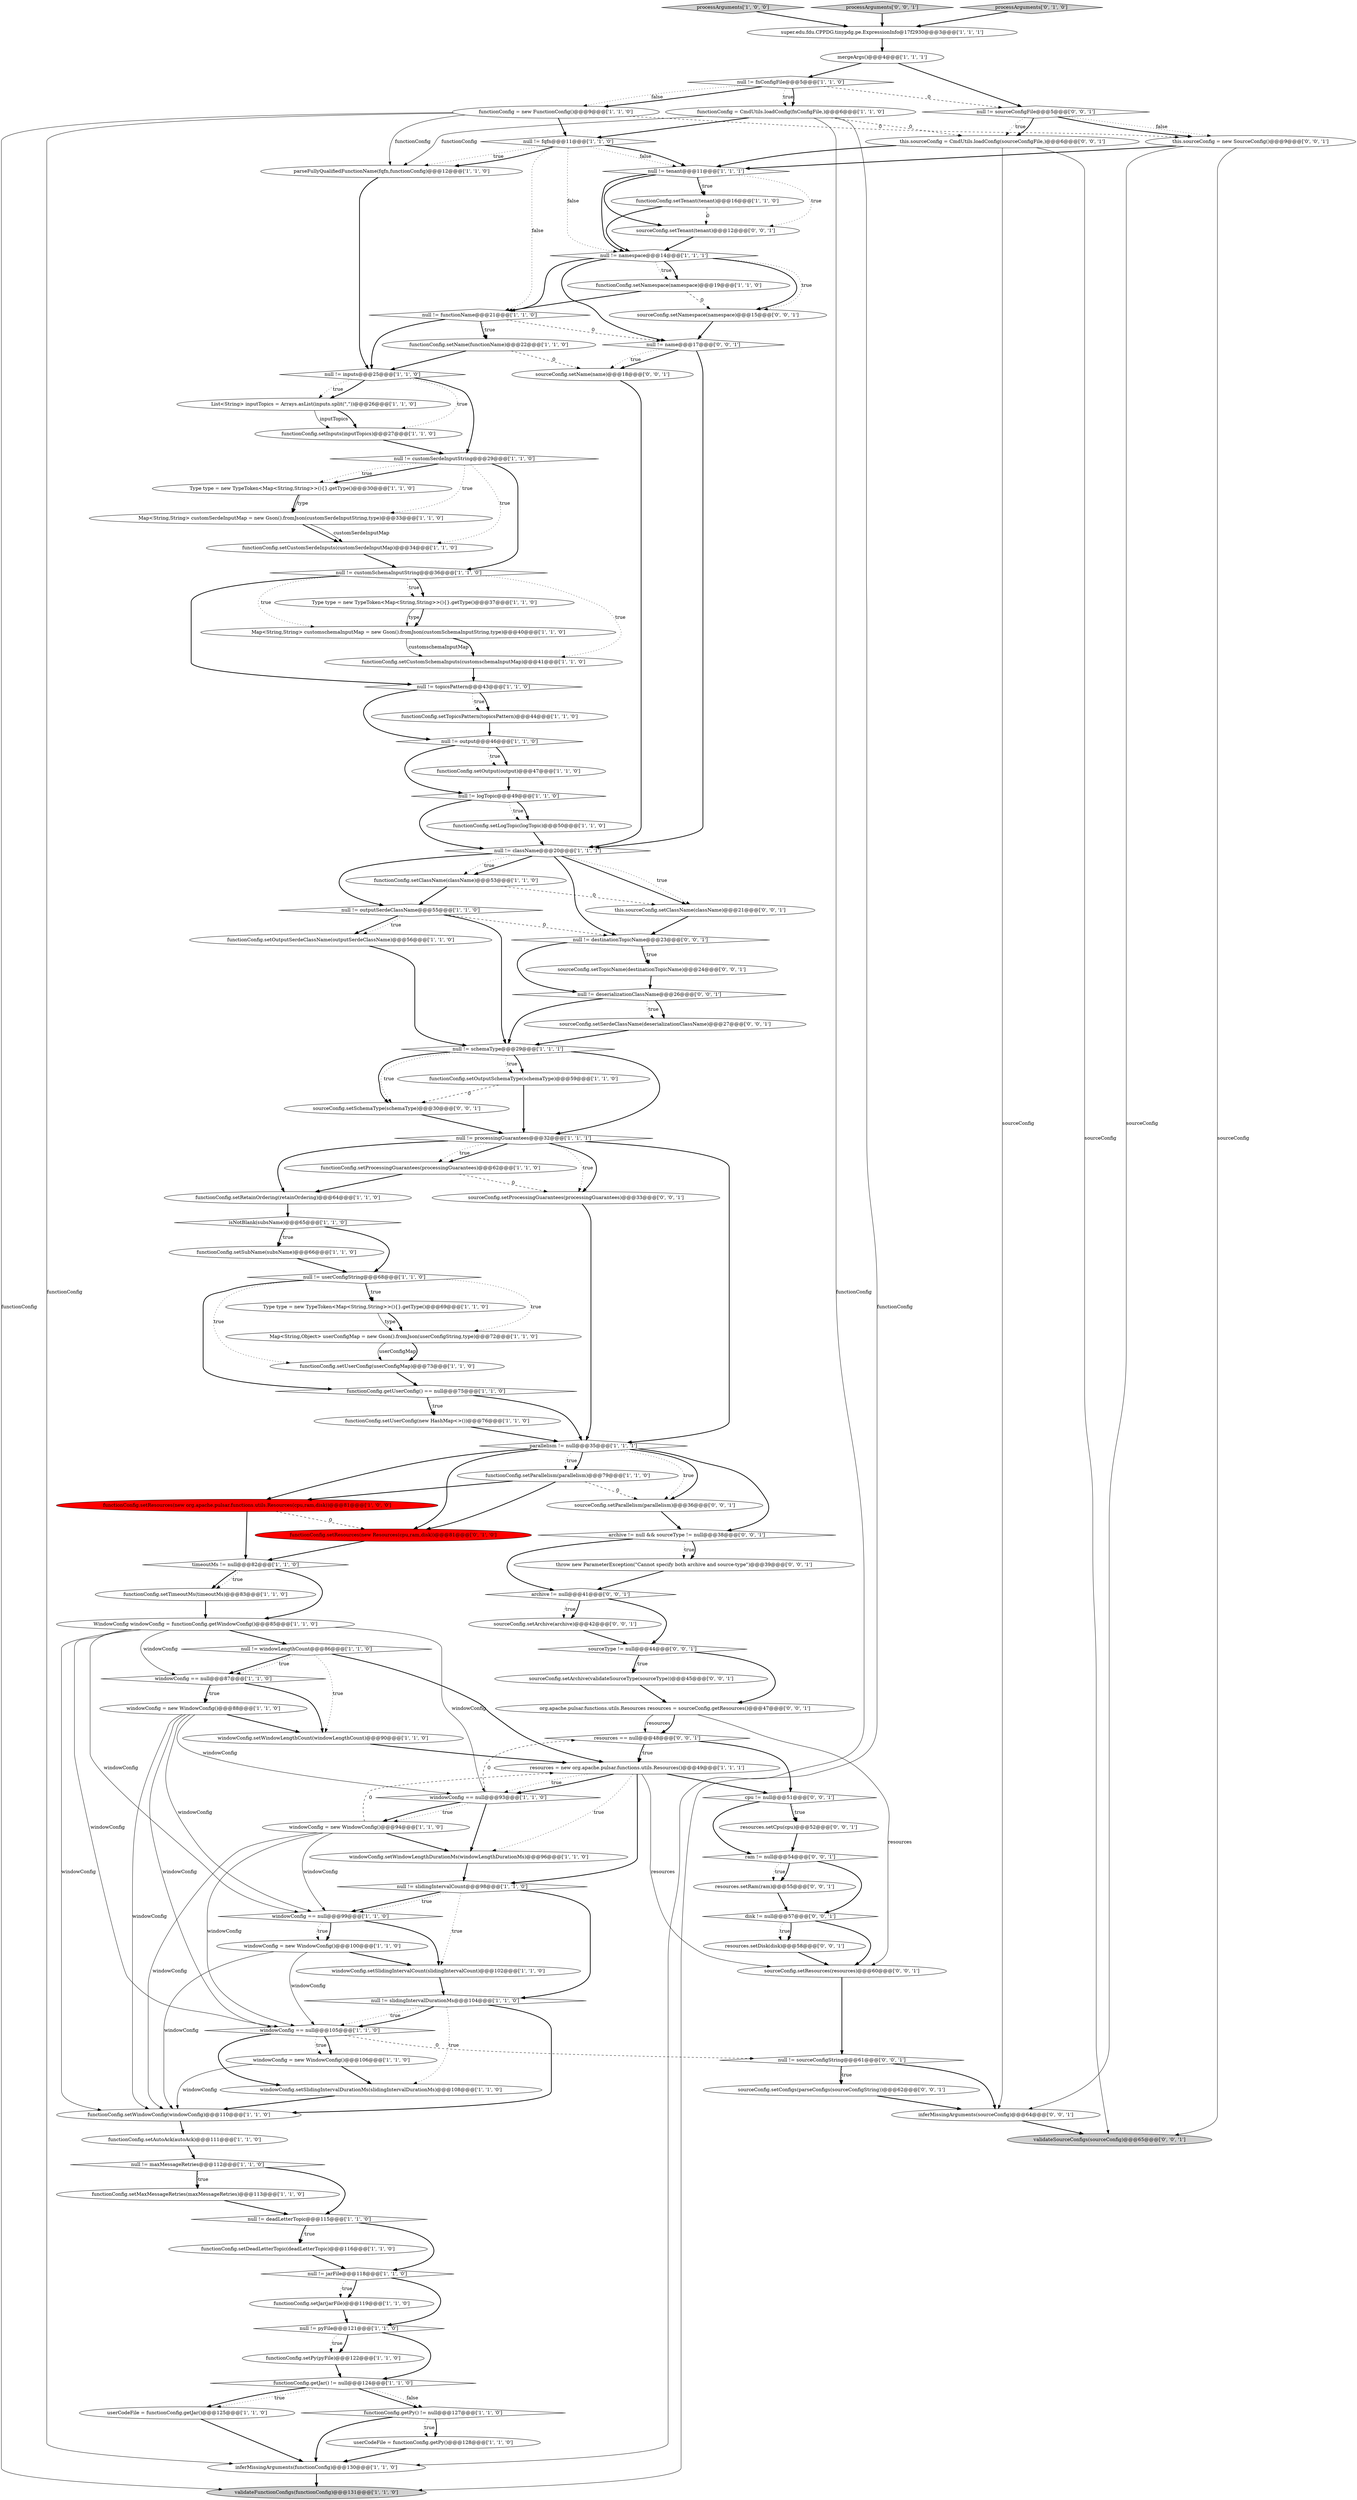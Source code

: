 digraph {
11 [style = filled, label = "functionConfig.getPy() != null@@@127@@@['1', '1', '0']", fillcolor = white, shape = diamond image = "AAA0AAABBB1BBB"];
122 [style = filled, label = "org.apache.pulsar.functions.utils.Resources resources = sourceConfig.getResources()@@@47@@@['0', '0', '1']", fillcolor = white, shape = ellipse image = "AAA0AAABBB3BBB"];
53 [style = filled, label = "super.edu.fdu.CPPDG.tinypdg.pe.ExpressionInfo@17f2930@@@3@@@['1', '1', '1']", fillcolor = white, shape = ellipse image = "AAA0AAABBB1BBB"];
93 [style = filled, label = "sourceConfig.setSchemaType(schemaType)@@@30@@@['0', '0', '1']", fillcolor = white, shape = ellipse image = "AAA0AAABBB3BBB"];
104 [style = filled, label = "resources.setRam(ram)@@@55@@@['0', '0', '1']", fillcolor = white, shape = ellipse image = "AAA0AAABBB3BBB"];
14 [style = filled, label = "processArguments['1', '0', '0']", fillcolor = lightgray, shape = diamond image = "AAA0AAABBB1BBB"];
22 [style = filled, label = "functionConfig.setOutput(output)@@@47@@@['1', '1', '0']", fillcolor = white, shape = ellipse image = "AAA0AAABBB1BBB"];
115 [style = filled, label = "disk != null@@@57@@@['0', '0', '1']", fillcolor = white, shape = diamond image = "AAA0AAABBB3BBB"];
105 [style = filled, label = "resources == null@@@48@@@['0', '0', '1']", fillcolor = white, shape = diamond image = "AAA0AAABBB3BBB"];
85 [style = filled, label = "resources = new org.apache.pulsar.functions.utils.Resources()@@@49@@@['1', '1', '1']", fillcolor = white, shape = ellipse image = "AAA0AAABBB1BBB"];
91 [style = filled, label = "processArguments['0', '0', '1']", fillcolor = lightgray, shape = diamond image = "AAA0AAABBB3BBB"];
47 [style = filled, label = "Type type = new TypeToken<Map<String,String>>(){}.getType()@@@30@@@['1', '1', '0']", fillcolor = white, shape = ellipse image = "AAA0AAABBB1BBB"];
71 [style = filled, label = "windowConfig == null@@@99@@@['1', '1', '0']", fillcolor = white, shape = diamond image = "AAA0AAABBB1BBB"];
97 [style = filled, label = "sourceConfig.setParallelism(parallelism)@@@36@@@['0', '0', '1']", fillcolor = white, shape = ellipse image = "AAA0AAABBB3BBB"];
55 [style = filled, label = "windowConfig == null@@@105@@@['1', '1', '0']", fillcolor = white, shape = diamond image = "AAA0AAABBB1BBB"];
90 [style = filled, label = "null != sourceConfigString@@@61@@@['0', '0', '1']", fillcolor = white, shape = diamond image = "AAA0AAABBB3BBB"];
26 [style = filled, label = "windowConfig.setWindowLengthDurationMs(windowLengthDurationMs)@@@96@@@['1', '1', '0']", fillcolor = white, shape = ellipse image = "AAA0AAABBB1BBB"];
75 [style = filled, label = "null != fqfn@@@11@@@['1', '1', '0']", fillcolor = white, shape = diamond image = "AAA0AAABBB1BBB"];
50 [style = filled, label = "null != namespace@@@14@@@['1', '1', '1']", fillcolor = white, shape = diamond image = "AAA0AAABBB1BBB"];
12 [style = filled, label = "windowConfig = new WindowConfig()@@@106@@@['1', '1', '0']", fillcolor = white, shape = ellipse image = "AAA0AAABBB1BBB"];
0 [style = filled, label = "timeoutMs != null@@@82@@@['1', '1', '0']", fillcolor = white, shape = diamond image = "AAA0AAABBB1BBB"];
18 [style = filled, label = "functionConfig.setUserConfig(userConfigMap)@@@73@@@['1', '1', '0']", fillcolor = white, shape = ellipse image = "AAA0AAABBB1BBB"];
101 [style = filled, label = "sourceConfig.setArchive(validateSourceType(sourceType))@@@45@@@['0', '0', '1']", fillcolor = white, shape = ellipse image = "AAA0AAABBB3BBB"];
44 [style = filled, label = "functionConfig.setOutputSchemaType(schemaType)@@@59@@@['1', '1', '0']", fillcolor = white, shape = ellipse image = "AAA0AAABBB1BBB"];
51 [style = filled, label = "null != inputs@@@25@@@['1', '1', '0']", fillcolor = white, shape = diamond image = "AAA0AAABBB1BBB"];
58 [style = filled, label = "mergeArgs()@@@4@@@['1', '1', '1']", fillcolor = white, shape = ellipse image = "AAA0AAABBB1BBB"];
83 [style = filled, label = "functionConfig.setUserConfig(new HashMap<>())@@@76@@@['1', '1', '0']", fillcolor = white, shape = ellipse image = "AAA0AAABBB1BBB"];
29 [style = filled, label = "inferMissingArguments(functionConfig)@@@130@@@['1', '1', '0']", fillcolor = white, shape = ellipse image = "AAA0AAABBB1BBB"];
102 [style = filled, label = "archive != null@@@41@@@['0', '0', '1']", fillcolor = white, shape = diamond image = "AAA0AAABBB3BBB"];
81 [style = filled, label = "functionConfig.setRetainOrdering(retainOrdering)@@@64@@@['1', '1', '0']", fillcolor = white, shape = ellipse image = "AAA0AAABBB1BBB"];
117 [style = filled, label = "cpu != null@@@51@@@['0', '0', '1']", fillcolor = white, shape = diamond image = "AAA0AAABBB3BBB"];
17 [style = filled, label = "userCodeFile = functionConfig.getPy()@@@128@@@['1', '1', '0']", fillcolor = white, shape = ellipse image = "AAA0AAABBB1BBB"];
111 [style = filled, label = "null != sourceConfigFile@@@5@@@['0', '0', '1']", fillcolor = white, shape = diamond image = "AAA0AAABBB3BBB"];
2 [style = filled, label = "functionConfig.setResources(new org.apache.pulsar.functions.utils.Resources(cpu,ram,disk))@@@81@@@['1', '0', '0']", fillcolor = red, shape = ellipse image = "AAA1AAABBB1BBB"];
114 [style = filled, label = "validateSourceConfigs(sourceConfig)@@@65@@@['0', '0', '1']", fillcolor = lightgray, shape = ellipse image = "AAA0AAABBB3BBB"];
79 [style = filled, label = "Type type = new TypeToken<Map<String,String>>(){}.getType()@@@37@@@['1', '1', '0']", fillcolor = white, shape = ellipse image = "AAA0AAABBB1BBB"];
113 [style = filled, label = "null != name@@@17@@@['0', '0', '1']", fillcolor = white, shape = diamond image = "AAA0AAABBB3BBB"];
65 [style = filled, label = "functionConfig.setDeadLetterTopic(deadLetterTopic)@@@116@@@['1', '1', '0']", fillcolor = white, shape = ellipse image = "AAA0AAABBB1BBB"];
20 [style = filled, label = "functionConfig = new FunctionConfig()@@@9@@@['1', '1', '0']", fillcolor = white, shape = ellipse image = "AAA0AAABBB1BBB"];
80 [style = filled, label = "functionConfig.setJar(jarFile)@@@119@@@['1', '1', '0']", fillcolor = white, shape = ellipse image = "AAA0AAABBB1BBB"];
6 [style = filled, label = "null != className@@@20@@@['1', '1', '1']", fillcolor = white, shape = diamond image = "AAA0AAABBB1BBB"];
88 [style = filled, label = "null != destinationTopicName@@@23@@@['0', '0', '1']", fillcolor = white, shape = diamond image = "AAA0AAABBB3BBB"];
92 [style = filled, label = "sourceConfig.setConfigs(parseConfigs(sourceConfigString))@@@62@@@['0', '0', '1']", fillcolor = white, shape = ellipse image = "AAA0AAABBB3BBB"];
73 [style = filled, label = "null != pyFile@@@121@@@['1', '1', '0']", fillcolor = white, shape = diamond image = "AAA0AAABBB1BBB"];
41 [style = filled, label = "functionConfig.setOutputSerdeClassName(outputSerdeClassName)@@@56@@@['1', '1', '0']", fillcolor = white, shape = ellipse image = "AAA0AAABBB1BBB"];
120 [style = filled, label = "sourceConfig.setSerdeClassName(deserializationClassName)@@@27@@@['0', '0', '1']", fillcolor = white, shape = ellipse image = "AAA0AAABBB3BBB"];
42 [style = filled, label = "WindowConfig windowConfig = functionConfig.getWindowConfig()@@@85@@@['1', '1', '0']", fillcolor = white, shape = ellipse image = "AAA0AAABBB1BBB"];
30 [style = filled, label = "Map<String,String> customschemaInputMap = new Gson().fromJson(customSchemaInputString,type)@@@40@@@['1', '1', '0']", fillcolor = white, shape = ellipse image = "AAA0AAABBB1BBB"];
60 [style = filled, label = "null != output@@@46@@@['1', '1', '0']", fillcolor = white, shape = diamond image = "AAA0AAABBB1BBB"];
61 [style = filled, label = "windowConfig == null@@@87@@@['1', '1', '0']", fillcolor = white, shape = diamond image = "AAA0AAABBB1BBB"];
46 [style = filled, label = "functionConfig.setTimeoutMs(timeoutMs)@@@83@@@['1', '1', '0']", fillcolor = white, shape = ellipse image = "AAA0AAABBB1BBB"];
67 [style = filled, label = "null != jarFile@@@118@@@['1', '1', '0']", fillcolor = white, shape = diamond image = "AAA0AAABBB1BBB"];
87 [style = filled, label = "processArguments['0', '1', '0']", fillcolor = lightgray, shape = diamond image = "AAA0AAABBB2BBB"];
19 [style = filled, label = "functionConfig.getUserConfig() == null@@@75@@@['1', '1', '0']", fillcolor = white, shape = diamond image = "AAA0AAABBB1BBB"];
7 [style = filled, label = "windowConfig.setSlidingIntervalDurationMs(slidingIntervalDurationMs)@@@108@@@['1', '1', '0']", fillcolor = white, shape = ellipse image = "AAA0AAABBB1BBB"];
57 [style = filled, label = "functionConfig.setParallelism(parallelism)@@@79@@@['1', '1', '0']", fillcolor = white, shape = ellipse image = "AAA0AAABBB1BBB"];
59 [style = filled, label = "Map<String,Object> userConfigMap = new Gson().fromJson(userConfigString,type)@@@72@@@['1', '1', '0']", fillcolor = white, shape = ellipse image = "AAA0AAABBB1BBB"];
21 [style = filled, label = "null != functionName@@@21@@@['1', '1', '0']", fillcolor = white, shape = diamond image = "AAA0AAABBB1BBB"];
56 [style = filled, label = "functionConfig.setCustomSchemaInputs(customschemaInputMap)@@@41@@@['1', '1', '0']", fillcolor = white, shape = ellipse image = "AAA0AAABBB1BBB"];
33 [style = filled, label = "windowConfig.setSlidingIntervalCount(slidingIntervalCount)@@@102@@@['1', '1', '0']", fillcolor = white, shape = ellipse image = "AAA0AAABBB1BBB"];
70 [style = filled, label = "windowConfig = new WindowConfig()@@@88@@@['1', '1', '0']", fillcolor = white, shape = ellipse image = "AAA0AAABBB1BBB"];
94 [style = filled, label = "inferMissingArguments(sourceConfig)@@@64@@@['0', '0', '1']", fillcolor = white, shape = ellipse image = "AAA0AAABBB3BBB"];
121 [style = filled, label = "archive != null && sourceType != null@@@38@@@['0', '0', '1']", fillcolor = white, shape = diamond image = "AAA0AAABBB3BBB"];
99 [style = filled, label = "resources.setDisk(disk)@@@58@@@['0', '0', '1']", fillcolor = white, shape = ellipse image = "AAA0AAABBB3BBB"];
118 [style = filled, label = "this.sourceConfig = CmdUtils.loadConfig(sourceConfigFile,)@@@6@@@['0', '0', '1']", fillcolor = white, shape = ellipse image = "AAA0AAABBB3BBB"];
106 [style = filled, label = "null != deserializationClassName@@@26@@@['0', '0', '1']", fillcolor = white, shape = diamond image = "AAA0AAABBB3BBB"];
78 [style = filled, label = "functionConfig.getJar() != null@@@124@@@['1', '1', '0']", fillcolor = white, shape = diamond image = "AAA0AAABBB1BBB"];
76 [style = filled, label = "parallelism != null@@@35@@@['1', '1', '1']", fillcolor = white, shape = diamond image = "AAA0AAABBB1BBB"];
82 [style = filled, label = "null != logTopic@@@49@@@['1', '1', '0']", fillcolor = white, shape = diamond image = "AAA0AAABBB1BBB"];
109 [style = filled, label = "sourceConfig.setName(name)@@@18@@@['0', '0', '1']", fillcolor = white, shape = ellipse image = "AAA0AAABBB3BBB"];
110 [style = filled, label = "sourceConfig.setArchive(archive)@@@42@@@['0', '0', '1']", fillcolor = white, shape = ellipse image = "AAA0AAABBB3BBB"];
27 [style = filled, label = "functionConfig.setClassName(className)@@@53@@@['1', '1', '0']", fillcolor = white, shape = ellipse image = "AAA0AAABBB1BBB"];
35 [style = filled, label = "functionConfig.setMaxMessageRetries(maxMessageRetries)@@@113@@@['1', '1', '0']", fillcolor = white, shape = ellipse image = "AAA0AAABBB1BBB"];
8 [style = filled, label = "functionConfig.setInputs(inputTopics)@@@27@@@['1', '1', '0']", fillcolor = white, shape = ellipse image = "AAA0AAABBB1BBB"];
39 [style = filled, label = "null != processingGuarantees@@@32@@@['1', '1', '1']", fillcolor = white, shape = diamond image = "AAA0AAABBB1BBB"];
1 [style = filled, label = "parseFullyQualifiedFunctionName(fqfn,functionConfig)@@@12@@@['1', '1', '0']", fillcolor = white, shape = ellipse image = "AAA0AAABBB1BBB"];
25 [style = filled, label = "functionConfig = CmdUtils.loadConfig(fnConfigFile,)@@@6@@@['1', '1', '0']", fillcolor = white, shape = ellipse image = "AAA0AAABBB1BBB"];
23 [style = filled, label = "windowConfig.setWindowLengthCount(windowLengthCount)@@@90@@@['1', '1', '0']", fillcolor = white, shape = ellipse image = "AAA0AAABBB1BBB"];
68 [style = filled, label = "null != schemaType@@@29@@@['1', '1', '1']", fillcolor = white, shape = diamond image = "AAA0AAABBB1BBB"];
37 [style = filled, label = "null != deadLetterTopic@@@115@@@['1', '1', '0']", fillcolor = white, shape = diamond image = "AAA0AAABBB1BBB"];
108 [style = filled, label = "sourceType != null@@@44@@@['0', '0', '1']", fillcolor = white, shape = diamond image = "AAA0AAABBB3BBB"];
107 [style = filled, label = "sourceConfig.setTenant(tenant)@@@12@@@['0', '0', '1']", fillcolor = white, shape = ellipse image = "AAA0AAABBB3BBB"];
119 [style = filled, label = "resources.setCpu(cpu)@@@52@@@['0', '0', '1']", fillcolor = white, shape = ellipse image = "AAA0AAABBB3BBB"];
64 [style = filled, label = "null != slidingIntervalDurationMs@@@104@@@['1', '1', '0']", fillcolor = white, shape = diamond image = "AAA0AAABBB1BBB"];
40 [style = filled, label = "functionConfig.setAutoAck(autoAck)@@@111@@@['1', '1', '0']", fillcolor = white, shape = ellipse image = "AAA0AAABBB1BBB"];
5 [style = filled, label = "functionConfig.setSubName(subsName)@@@66@@@['1', '1', '0']", fillcolor = white, shape = ellipse image = "AAA0AAABBB1BBB"];
38 [style = filled, label = "null != customSchemaInputString@@@36@@@['1', '1', '0']", fillcolor = white, shape = diamond image = "AAA0AAABBB1BBB"];
77 [style = filled, label = "functionConfig.setWindowConfig(windowConfig)@@@110@@@['1', '1', '0']", fillcolor = white, shape = ellipse image = "AAA0AAABBB1BBB"];
3 [style = filled, label = "windowConfig = new WindowConfig()@@@100@@@['1', '1', '0']", fillcolor = white, shape = ellipse image = "AAA0AAABBB1BBB"];
16 [style = filled, label = "null != userConfigString@@@68@@@['1', '1', '0']", fillcolor = white, shape = diamond image = "AAA0AAABBB1BBB"];
100 [style = filled, label = "this.sourceConfig = new SourceConfig()@@@9@@@['0', '0', '1']", fillcolor = white, shape = ellipse image = "AAA0AAABBB3BBB"];
15 [style = filled, label = "functionConfig.setName(functionName)@@@22@@@['1', '1', '0']", fillcolor = white, shape = ellipse image = "AAA0AAABBB1BBB"];
31 [style = filled, label = "null != topicsPattern@@@43@@@['1', '1', '0']", fillcolor = white, shape = diamond image = "AAA0AAABBB1BBB"];
10 [style = filled, label = "functionConfig.setTopicsPattern(topicsPattern)@@@44@@@['1', '1', '0']", fillcolor = white, shape = ellipse image = "AAA0AAABBB1BBB"];
28 [style = filled, label = "userCodeFile = functionConfig.getJar()@@@125@@@['1', '1', '0']", fillcolor = white, shape = ellipse image = "AAA0AAABBB1BBB"];
95 [style = filled, label = "sourceConfig.setTopicName(destinationTopicName)@@@24@@@['0', '0', '1']", fillcolor = white, shape = ellipse image = "AAA0AAABBB3BBB"];
13 [style = filled, label = "null != tenant@@@11@@@['1', '1', '1']", fillcolor = white, shape = diamond image = "AAA0AAABBB1BBB"];
89 [style = filled, label = "sourceConfig.setResources(resources)@@@60@@@['0', '0', '1']", fillcolor = white, shape = ellipse image = "AAA0AAABBB3BBB"];
112 [style = filled, label = "throw new ParameterException(\"Cannot specify both archive and source-type\")@@@39@@@['0', '0', '1']", fillcolor = white, shape = ellipse image = "AAA0AAABBB3BBB"];
116 [style = filled, label = "sourceConfig.setNamespace(namespace)@@@15@@@['0', '0', '1']", fillcolor = white, shape = ellipse image = "AAA0AAABBB3BBB"];
45 [style = filled, label = "Type type = new TypeToken<Map<String,String>>(){}.getType()@@@69@@@['1', '1', '0']", fillcolor = white, shape = ellipse image = "AAA0AAABBB1BBB"];
84 [style = filled, label = "functionConfig.setCustomSerdeInputs(customSerdeInputMap)@@@34@@@['1', '1', '0']", fillcolor = white, shape = ellipse image = "AAA0AAABBB1BBB"];
54 [style = filled, label = "isNotBlank(subsName)@@@65@@@['1', '1', '0']", fillcolor = white, shape = diamond image = "AAA0AAABBB1BBB"];
48 [style = filled, label = "null != outputSerdeClassName@@@55@@@['1', '1', '0']", fillcolor = white, shape = diamond image = "AAA0AAABBB1BBB"];
98 [style = filled, label = "ram != null@@@54@@@['0', '0', '1']", fillcolor = white, shape = diamond image = "AAA0AAABBB3BBB"];
34 [style = filled, label = "functionConfig.setTenant(tenant)@@@16@@@['1', '1', '0']", fillcolor = white, shape = ellipse image = "AAA0AAABBB1BBB"];
36 [style = filled, label = "functionConfig.setLogTopic(logTopic)@@@50@@@['1', '1', '0']", fillcolor = white, shape = ellipse image = "AAA0AAABBB1BBB"];
9 [style = filled, label = "validateFunctionConfigs(functionConfig)@@@131@@@['1', '1', '0']", fillcolor = lightgray, shape = ellipse image = "AAA0AAABBB1BBB"];
69 [style = filled, label = "windowConfig = new WindowConfig()@@@94@@@['1', '1', '0']", fillcolor = white, shape = ellipse image = "AAA0AAABBB1BBB"];
66 [style = filled, label = "functionConfig.setPy(pyFile)@@@122@@@['1', '1', '0']", fillcolor = white, shape = ellipse image = "AAA0AAABBB1BBB"];
103 [style = filled, label = "this.sourceConfig.setClassName(className)@@@21@@@['0', '0', '1']", fillcolor = white, shape = ellipse image = "AAA0AAABBB3BBB"];
96 [style = filled, label = "sourceConfig.setProcessingGuarantees(processingGuarantees)@@@33@@@['0', '0', '1']", fillcolor = white, shape = ellipse image = "AAA0AAABBB3BBB"];
52 [style = filled, label = "null != maxMessageRetries@@@112@@@['1', '1', '0']", fillcolor = white, shape = diamond image = "AAA0AAABBB1BBB"];
74 [style = filled, label = "functionConfig.setNamespace(namespace)@@@19@@@['1', '1', '0']", fillcolor = white, shape = ellipse image = "AAA0AAABBB1BBB"];
4 [style = filled, label = "null != slidingIntervalCount@@@98@@@['1', '1', '0']", fillcolor = white, shape = diamond image = "AAA0AAABBB1BBB"];
62 [style = filled, label = "windowConfig == null@@@93@@@['1', '1', '0']", fillcolor = white, shape = diamond image = "AAA0AAABBB1BBB"];
72 [style = filled, label = "functionConfig.setProcessingGuarantees(processingGuarantees)@@@62@@@['1', '1', '0']", fillcolor = white, shape = ellipse image = "AAA0AAABBB1BBB"];
86 [style = filled, label = "functionConfig.setResources(new Resources(cpu,ram,disk))@@@81@@@['0', '1', '0']", fillcolor = red, shape = ellipse image = "AAA1AAABBB2BBB"];
32 [style = filled, label = "Map<String,String> customSerdeInputMap = new Gson().fromJson(customSerdeInputString,type)@@@33@@@['1', '1', '0']", fillcolor = white, shape = ellipse image = "AAA0AAABBB1BBB"];
24 [style = filled, label = "null != fnConfigFile@@@5@@@['1', '1', '0']", fillcolor = white, shape = diamond image = "AAA0AAABBB1BBB"];
49 [style = filled, label = "null != windowLengthCount@@@86@@@['1', '1', '0']", fillcolor = white, shape = diamond image = "AAA0AAABBB1BBB"];
63 [style = filled, label = "List<String> inputTopics = Arrays.asList(inputs.split(\",\"))@@@26@@@['1', '1', '0']", fillcolor = white, shape = ellipse image = "AAA0AAABBB1BBB"];
43 [style = filled, label = "null != customSerdeInputString@@@29@@@['1', '1', '0']", fillcolor = white, shape = diamond image = "AAA0AAABBB1BBB"];
106->120 [style = bold, label=""];
93->39 [style = bold, label=""];
118->94 [style = solid, label="sourceConfig"];
65->67 [style = bold, label=""];
21->51 [style = bold, label=""];
105->85 [style = bold, label=""];
21->15 [style = dotted, label="true"];
24->25 [style = dotted, label="true"];
0->46 [style = bold, label=""];
85->117 [style = bold, label=""];
78->28 [style = dotted, label="true"];
102->108 [style = bold, label=""];
47->32 [style = solid, label="type"];
19->83 [style = dotted, label="true"];
21->15 [style = bold, label=""];
42->55 [style = solid, label="windowConfig"];
115->99 [style = dotted, label="true"];
3->77 [style = solid, label="windowConfig"];
60->22 [style = bold, label=""];
53->58 [style = bold, label=""];
11->29 [style = bold, label=""];
59->18 [style = solid, label="userConfigMap"];
70->55 [style = solid, label="windowConfig"];
38->31 [style = bold, label=""];
58->111 [style = bold, label=""];
64->77 [style = bold, label=""];
60->22 [style = dotted, label="true"];
34->50 [style = bold, label=""];
74->21 [style = bold, label=""];
61->70 [style = dotted, label="true"];
22->82 [style = bold, label=""];
4->33 [style = dotted, label="true"];
12->7 [style = bold, label=""];
45->59 [style = solid, label="type"];
50->74 [style = dotted, label="true"];
54->5 [style = dotted, label="true"];
50->116 [style = bold, label=""];
107->50 [style = bold, label=""];
82->36 [style = dotted, label="true"];
67->80 [style = dotted, label="true"];
20->29 [style = solid, label="functionConfig"];
85->4 [style = bold, label=""];
55->90 [style = dashed, label="0"];
115->99 [style = bold, label=""];
57->86 [style = bold, label=""];
113->109 [style = bold, label=""];
54->16 [style = bold, label=""];
20->9 [style = solid, label="functionConfig"];
35->37 [style = bold, label=""];
90->92 [style = dotted, label="true"];
84->38 [style = bold, label=""];
71->33 [style = bold, label=""];
98->115 [style = bold, label=""];
42->62 [style = solid, label="windowConfig"];
31->60 [style = bold, label=""];
88->95 [style = bold, label=""];
21->113 [style = dashed, label="0"];
96->76 [style = bold, label=""];
117->119 [style = bold, label=""];
69->26 [style = bold, label=""];
25->75 [style = bold, label=""];
88->106 [style = bold, label=""];
117->119 [style = dotted, label="true"];
73->66 [style = bold, label=""];
111->118 [style = dotted, label="true"];
54->5 [style = bold, label=""];
4->64 [style = bold, label=""];
95->106 [style = bold, label=""];
91->53 [style = bold, label=""];
118->13 [style = bold, label=""];
86->0 [style = bold, label=""];
55->12 [style = bold, label=""];
116->113 [style = bold, label=""];
52->35 [style = bold, label=""];
94->114 [style = bold, label=""];
25->29 [style = solid, label="functionConfig"];
38->79 [style = dotted, label="true"];
36->6 [style = bold, label=""];
46->42 [style = bold, label=""];
13->34 [style = bold, label=""];
0->46 [style = dotted, label="true"];
87->53 [style = bold, label=""];
39->96 [style = dotted, label="true"];
4->71 [style = bold, label=""];
24->111 [style = dashed, label="0"];
48->41 [style = bold, label=""];
111->100 [style = dotted, label="false"];
38->79 [style = bold, label=""];
15->109 [style = dashed, label="0"];
68->39 [style = bold, label=""];
77->40 [style = bold, label=""];
27->103 [style = dashed, label="0"];
40->52 [style = bold, label=""];
16->45 [style = bold, label=""];
66->78 [style = bold, label=""];
104->115 [style = bold, label=""];
73->66 [style = dotted, label="true"];
52->37 [style = bold, label=""];
55->12 [style = dotted, label="true"];
79->30 [style = solid, label="type"];
0->42 [style = bold, label=""];
23->85 [style = bold, label=""];
6->103 [style = bold, label=""];
39->81 [style = bold, label=""];
45->59 [style = bold, label=""];
18->19 [style = bold, label=""];
111->100 [style = bold, label=""];
98->104 [style = dotted, label="true"];
79->30 [style = bold, label=""];
3->33 [style = bold, label=""];
43->32 [style = dotted, label="true"];
121->112 [style = dotted, label="true"];
67->73 [style = bold, label=""];
16->19 [style = bold, label=""];
105->117 [style = bold, label=""];
26->4 [style = bold, label=""];
31->10 [style = dotted, label="true"];
69->77 [style = solid, label="windowConfig"];
48->88 [style = dashed, label="0"];
76->2 [style = bold, label=""];
20->75 [style = bold, label=""];
100->13 [style = bold, label=""];
12->77 [style = solid, label="windowConfig"];
69->85 [style = dashed, label="0"];
24->20 [style = bold, label=""];
39->72 [style = bold, label=""];
50->116 [style = dotted, label="true"];
68->93 [style = dotted, label="true"];
43->47 [style = bold, label=""];
78->11 [style = bold, label=""];
64->7 [style = dotted, label="true"];
76->86 [style = bold, label=""];
55->7 [style = bold, label=""];
1->51 [style = bold, label=""];
49->85 [style = bold, label=""];
85->62 [style = dotted, label="true"];
73->78 [style = bold, label=""];
59->18 [style = bold, label=""];
62->105 [style = dashed, label="0"];
30->56 [style = solid, label="customschemaInputMap"];
11->17 [style = bold, label=""];
113->109 [style = dotted, label="true"];
106->120 [style = dotted, label="true"];
62->26 [style = bold, label=""];
61->70 [style = bold, label=""];
113->6 [style = bold, label=""];
101->122 [style = bold, label=""];
43->47 [style = dotted, label="true"];
102->110 [style = dotted, label="true"];
63->8 [style = solid, label="inputTopics"];
42->77 [style = solid, label="windowConfig"];
57->2 [style = bold, label=""];
48->41 [style = dotted, label="true"];
85->89 [style = solid, label="resources"];
51->63 [style = bold, label=""];
6->48 [style = bold, label=""];
51->63 [style = dotted, label="true"];
13->34 [style = dotted, label="true"];
90->92 [style = bold, label=""];
10->60 [style = bold, label=""];
19->76 [style = bold, label=""];
43->84 [style = dotted, label="true"];
28->29 [style = bold, label=""];
16->18 [style = dotted, label="true"];
64->55 [style = dotted, label="true"];
67->80 [style = bold, label=""];
25->118 [style = dashed, label="0"];
71->3 [style = bold, label=""];
82->36 [style = bold, label=""];
69->71 [style = solid, label="windowConfig"];
69->55 [style = solid, label="windowConfig"];
56->31 [style = bold, label=""];
39->96 [style = bold, label=""];
76->97 [style = dotted, label="true"];
64->55 [style = bold, label=""];
60->82 [style = bold, label=""];
68->44 [style = bold, label=""];
41->68 [style = bold, label=""];
58->24 [style = bold, label=""];
85->26 [style = dotted, label="true"];
71->3 [style = dotted, label="true"];
2->86 [style = dashed, label="0"];
11->17 [style = dotted, label="true"];
118->114 [style = solid, label="sourceConfig"];
16->59 [style = dotted, label="true"];
57->97 [style = dashed, label="0"];
111->118 [style = bold, label=""];
75->13 [style = dotted, label="false"];
75->50 [style = dotted, label="false"];
49->61 [style = bold, label=""];
85->62 [style = bold, label=""];
62->69 [style = dotted, label="true"];
25->1 [style = solid, label="functionConfig"];
49->23 [style = dotted, label="true"];
37->65 [style = bold, label=""];
24->20 [style = dotted, label="false"];
7->77 [style = bold, label=""];
13->50 [style = bold, label=""];
38->30 [style = dotted, label="true"];
5->16 [style = bold, label=""];
6->27 [style = bold, label=""];
106->68 [style = bold, label=""];
2->0 [style = bold, label=""];
47->32 [style = bold, label=""];
43->38 [style = bold, label=""];
72->81 [style = bold, label=""];
70->62 [style = solid, label="windowConfig"];
99->89 [style = bold, label=""];
31->10 [style = bold, label=""];
68->93 [style = bold, label=""];
24->25 [style = bold, label=""];
61->23 [style = bold, label=""];
105->85 [style = dotted, label="true"];
48->68 [style = bold, label=""];
78->28 [style = bold, label=""];
75->1 [style = dotted, label="true"];
83->76 [style = bold, label=""];
51->43 [style = bold, label=""];
76->57 [style = bold, label=""];
13->107 [style = dotted, label="true"];
20->100 [style = dashed, label="0"];
122->105 [style = solid, label="resources"];
6->27 [style = dotted, label="true"];
98->104 [style = bold, label=""];
108->101 [style = dotted, label="true"];
34->107 [style = dashed, label="0"];
6->103 [style = dotted, label="true"];
14->53 [style = bold, label=""];
62->69 [style = bold, label=""];
76->57 [style = dotted, label="true"];
20->1 [style = solid, label="functionConfig"];
70->77 [style = solid, label="windowConfig"];
122->105 [style = bold, label=""];
32->84 [style = bold, label=""];
49->61 [style = dotted, label="true"];
37->67 [style = bold, label=""];
76->97 [style = bold, label=""];
117->98 [style = bold, label=""];
75->13 [style = bold, label=""];
50->74 [style = bold, label=""];
103->88 [style = bold, label=""];
121->102 [style = bold, label=""];
76->121 [style = bold, label=""];
81->54 [style = bold, label=""];
119->98 [style = bold, label=""];
82->6 [style = bold, label=""];
13->107 [style = bold, label=""];
32->84 [style = solid, label="customSerdeInputMap"];
29->9 [style = bold, label=""];
50->113 [style = bold, label=""];
44->93 [style = dashed, label="0"];
108->122 [style = bold, label=""];
100->114 [style = solid, label="sourceConfig"];
97->121 [style = bold, label=""];
8->43 [style = bold, label=""];
37->65 [style = dotted, label="true"];
120->68 [style = bold, label=""];
78->11 [style = dotted, label="false"];
90->94 [style = bold, label=""];
44->39 [style = bold, label=""];
80->73 [style = bold, label=""];
68->44 [style = dotted, label="true"];
112->102 [style = bold, label=""];
42->71 [style = solid, label="windowConfig"];
121->112 [style = bold, label=""];
122->89 [style = solid, label="resources"];
6->88 [style = bold, label=""];
16->45 [style = dotted, label="true"];
88->95 [style = dotted, label="true"];
108->101 [style = bold, label=""];
3->55 [style = solid, label="windowConfig"];
100->94 [style = solid, label="sourceConfig"];
115->89 [style = bold, label=""];
102->110 [style = bold, label=""];
39->72 [style = dotted, label="true"];
38->56 [style = dotted, label="true"];
75->1 [style = bold, label=""];
25->9 [style = solid, label="functionConfig"];
70->23 [style = bold, label=""];
74->116 [style = dashed, label="0"];
52->35 [style = dotted, label="true"];
63->8 [style = bold, label=""];
27->48 [style = bold, label=""];
30->56 [style = bold, label=""];
19->83 [style = bold, label=""];
89->90 [style = bold, label=""];
51->8 [style = dotted, label="true"];
70->71 [style = solid, label="windowConfig"];
42->49 [style = bold, label=""];
72->96 [style = dashed, label="0"];
92->94 [style = bold, label=""];
42->61 [style = solid, label="windowConfig"];
50->21 [style = bold, label=""];
39->76 [style = bold, label=""];
17->29 [style = bold, label=""];
33->64 [style = bold, label=""];
75->21 [style = dotted, label="false"];
109->6 [style = bold, label=""];
110->108 [style = bold, label=""];
4->71 [style = dotted, label="true"];
15->51 [style = bold, label=""];
}
